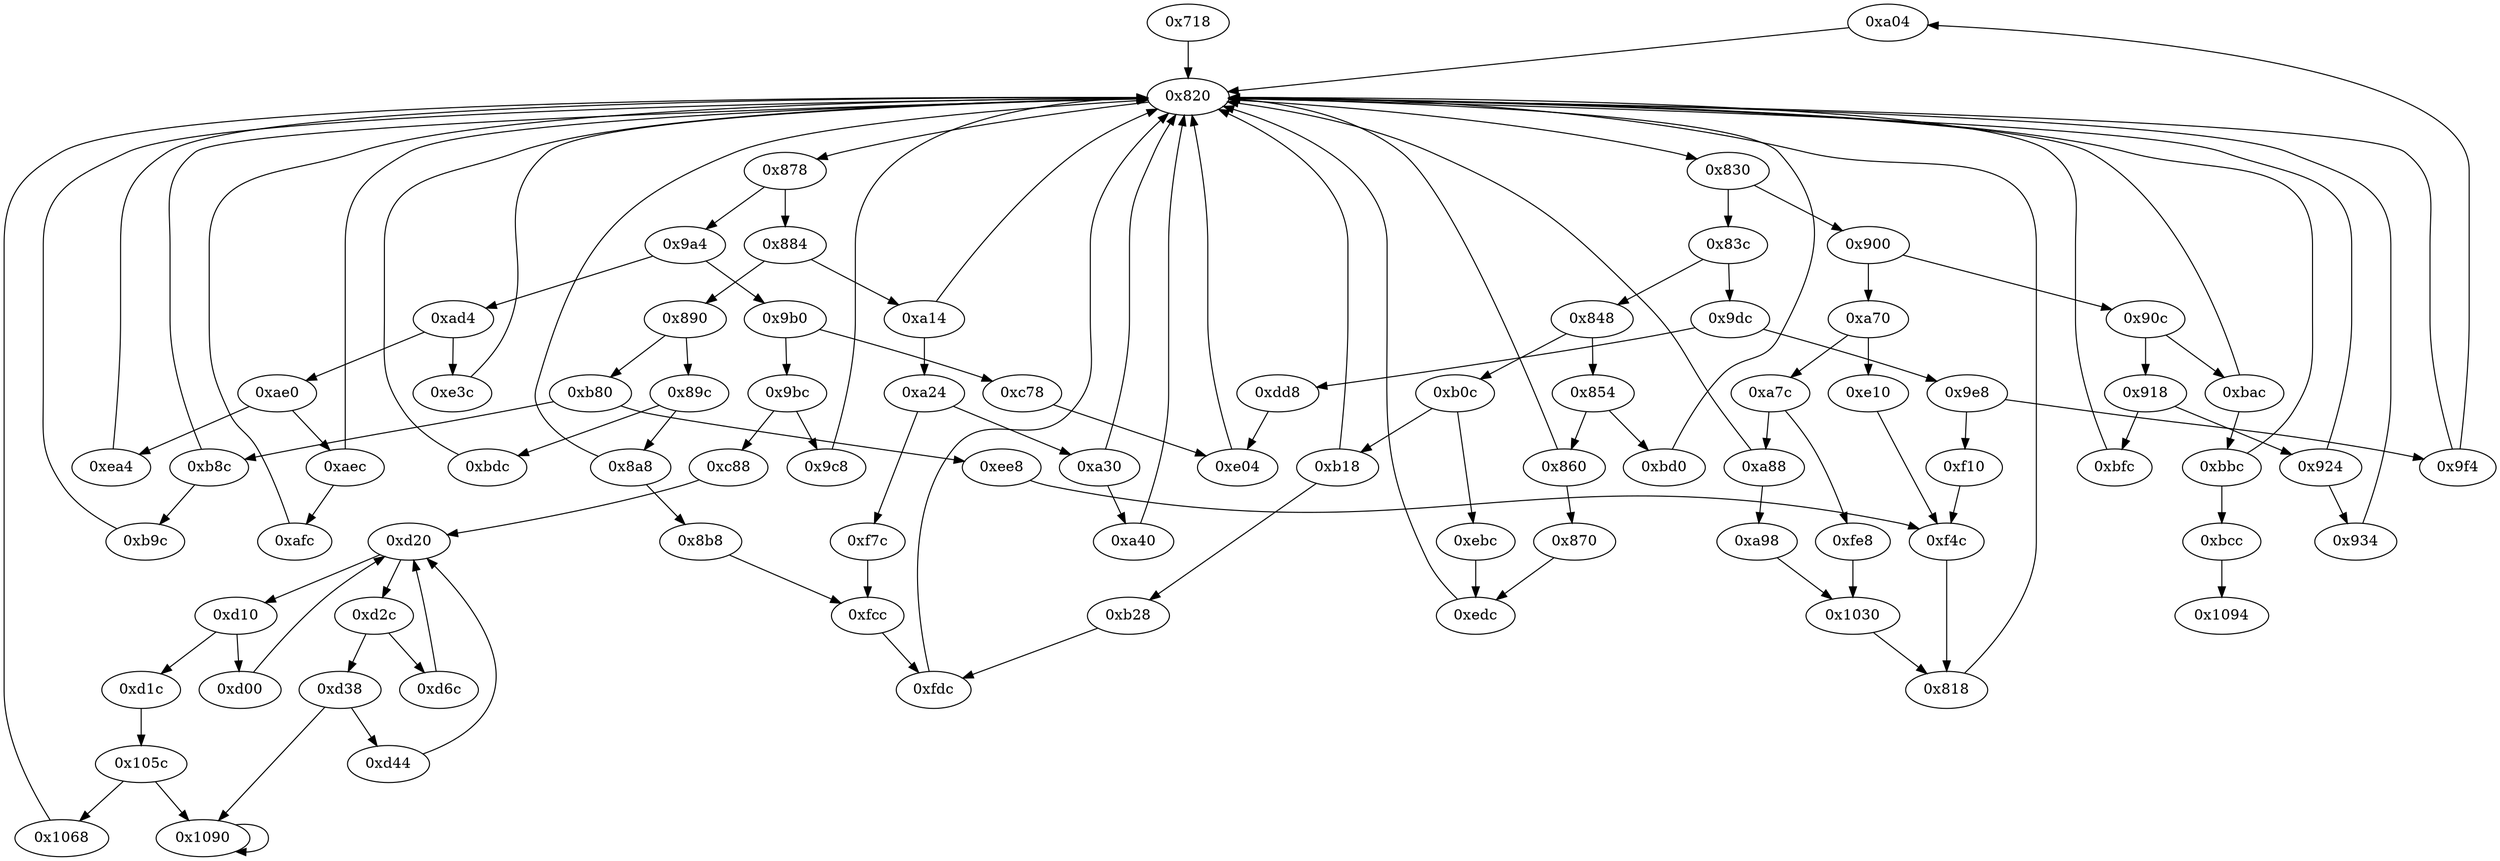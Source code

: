 digraph "" {
	"0xa04"	 [opcode="[u'ldr', u'ldr', u'ldr', u'b']"];
	"0x820"	 [opcode="[u'mov', u'ldr', u'cmp', u'b']"];
	"0xa04" -> "0x820";
	"0xd6c"	 [opcode="[u'mov', u'bl', u'ldr', u'ldr', u'ldr', u'ldr', u'add', u'sub', u'sub', u'mul', u'mvn', u'ldr', u'ldr', u'orr', u'mov', u'cmn', \
u'mov', u'cmp', u'mov', u'mov', u'mov', u'cmn', u'mov', u'mov', u'teq', u'mov', u'b']"];
	"0xd20"	 [opcode="[u'ldr', u'cmp', u'b']"];
	"0xd6c" -> "0xd20";
	"0xb9c"	 [opcode="[u'ldr', u'ldr', u'mov', u'b']"];
	"0xb9c" -> "0x820";
	"0x830"	 [opcode="[u'ldr', u'cmp', u'b']"];
	"0x900"	 [opcode="[u'ldr', u'cmp', u'b']"];
	"0x830" -> "0x900";
	"0x83c"	 [opcode="[u'ldr', u'cmp', u'b']"];
	"0x830" -> "0x83c";
	"0x8a8"	 [opcode="[u'ldr', u'cmp', u'mov', u'b']"];
	"0x8b8"	 [opcode="[u'ldr', u'ldr', u'ldr', u'ldr', u'mov', u'sub', u'cmp', u'mul', u'mov', u'mov', u'mvn', u'ldr', u'orr', u'cmn', u'mov', u'teq', \
u'ldr', u'b']"];
	"0x8a8" -> "0x8b8";
	"0x8a8" -> "0x820";
	"0xe10"	 [opcode="[u'ldr', u'ldr', u'ldr', u'rsb', u'mvn', u'mul', u'mvn', u'ldr', u'ldr', u'ldr', u'b']"];
	"0xf4c"	 [opcode="[u'orr', u'cmn', u'mov', u'mov', u'cmp', u'mov', u'mov', u'mov', u'cmn', u'mov', u'mov', u'b']"];
	"0xe10" -> "0xf4c";
	"0xa40"	 [opcode="[u'ldrb', u'ldrb', u'ldr', u'ldr', u'cmp', u'mov', u'mov', u'cmp', u'mov', u'teq', u'mov', u'b']"];
	"0xa40" -> "0x820";
	"0xb28"	 [opcode="[u'ldr', u'ldr', u'ldr', u'ldr', u'mov', u'rsb', u'cmp', u'mvn', u'mov', u'mul', u'mov', u'mvn', u'orr', u'cmn', u'mov', u'teq', \
u'ldr', u'mov', u'cmn', u'mov', u'mov', u'b']"];
	"0xfdc"	 [opcode="[u'cmp', u'mov', u'b']"];
	"0xb28" -> "0xfdc";
	"0x860"	 [opcode="[u'ldr', u'cmp', u'mov', u'b']"];
	"0x860" -> "0x820";
	"0x870"	 [opcode="[u'mov', u'b']"];
	"0x860" -> "0x870";
	"0xbbc"	 [opcode="[u'ldr', u'cmp', u'mov', u'b']"];
	"0xbbc" -> "0x820";
	"0xbcc"	 [opcode="[u'b']"];
	"0xbbc" -> "0xbcc";
	"0x89c"	 [opcode="[u'ldr', u'cmp', u'b']"];
	"0x89c" -> "0x8a8";
	"0xbdc"	 [opcode="[u'ldrb', u'ldr', u'cmp', u'ldr', u'mov', u'ldr', u'str', u'b']"];
	"0x89c" -> "0xbdc";
	"0xc78"	 [opcode="[u'ldrb', u'ldr', u'ldr', u'b']"];
	"0xe04"	 [opcode="[u'cmp', u'mov', u'b']"];
	"0xc78" -> "0xe04";
	"0x878"	 [opcode="[u'ldr', u'cmp', u'b']"];
	"0x884"	 [opcode="[u'ldr', u'cmp', u'b']"];
	"0x878" -> "0x884";
	"0x9a4"	 [opcode="[u'ldr', u'cmp', u'b']"];
	"0x878" -> "0x9a4";
	"0xa7c"	 [opcode="[u'ldr', u'cmp', u'b']"];
	"0xa88"	 [opcode="[u'ldr', u'cmp', u'mov', u'b']"];
	"0xa7c" -> "0xa88";
	"0xfe8"	 [opcode="[u'sub', u'mov', u'str', u'cmp', u'mov', u'ldr', u'mov', u'strb', u'ldr', u'ldr', u'rsb', u'mvn', u'mul', u'eor', u'and', u'ldr', \
u'ldr', u'ldr']"];
	"0xa7c" -> "0xfe8";
	"0xea4"	 [opcode="[u'ldr', u'ldr', u'ldr', u'ldr', u'ldr', u'b']"];
	"0xea4" -> "0x820";
	"0xd2c"	 [opcode="[u'ldr', u'cmp', u'b']"];
	"0xd2c" -> "0xd6c";
	"0xd38"	 [opcode="[u'ldr', u'cmp', u'b']"];
	"0xd2c" -> "0xd38";
	"0x818"	 [opcode="[u'teq', u'mov']"];
	"0x818" -> "0x820";
	"0x9b0"	 [opcode="[u'ldr', u'cmp', u'b']"];
	"0x9b0" -> "0xc78";
	"0x9bc"	 [opcode="[u'ldr', u'cmp', u'b']"];
	"0x9b0" -> "0x9bc";
	"0xb80"	 [opcode="[u'ldr', u'cmp', u'b']"];
	"0xee8"	 [opcode="[u'ldr', u'ldr', u'ldr', u'sub', u'mul', u'mvn', u'ldr', u'ldr', u'ldr', u'b']"];
	"0xb80" -> "0xee8";
	"0xb8c"	 [opcode="[u'ldr', u'cmp', u'mov', u'b']"];
	"0xb80" -> "0xb8c";
	"0x890"	 [opcode="[u'ldr', u'cmp', u'b']"];
	"0x884" -> "0x890";
	"0xa14"	 [opcode="[u'ldr', u'cmp', u'mov', u'b']"];
	"0x884" -> "0xa14";
	"0x1094"	 [opcode="[u'ldr', u'ldr', u'ldr', u'ldr', u'ldr', u'sub', u'sub', u'pop']"];
	"0xfcc"	 [opcode="[u'mov', u'cmn', u'mov', u'mov']"];
	"0x8b8" -> "0xfcc";
	"0xfdc" -> "0x820";
	"0xa24"	 [opcode="[u'ldr', u'cmp', u'b']"];
	"0xf7c"	 [opcode="[u'ldr', u'ldr', u'str', u'ldr', u'ldr', u'ldr', u'rsb', u'mov', u'mvn', u'mul', u'mov', u'mvn', u'ldr', u'cmp', u'orr', u'mov', \
u'cmn', u'mov', u'teq', u'ldr']"];
	"0xa24" -> "0xf7c";
	"0xa30"	 [opcode="[u'ldr', u'cmp', u'mov', u'b']"];
	"0xa24" -> "0xa30";
	"0x9f4"	 [opcode="[u'ldr', u'cmp', u'mov', u'b']"];
	"0x9f4" -> "0xa04";
	"0x9f4" -> "0x820";
	"0x1030"	 [opcode="[u'mov', u'mov', u'cmp', u'mov', u'cmp', u'mov', u'mov', u'cmp', u'mov', u'mov', u'b']"];
	"0x1030" -> "0x818";
	"0x848"	 [opcode="[u'ldr', u'cmp', u'b']"];
	"0xb0c"	 [opcode="[u'ldr', u'cmp', u'b']"];
	"0x848" -> "0xb0c";
	"0x854"	 [opcode="[u'ldr', u'cmp', u'b']"];
	"0x848" -> "0x854";
	"0x924"	 [opcode="[u'ldr', u'cmp', u'mov', u'b']"];
	"0x924" -> "0x820";
	"0x934"	 [opcode="[u'ldr', u'mov', u'str', u'ldr', u'ldr', u'ldr', u'add', u'sub', u'sub', u'mul', u'mov', u'eor', u'and', u'ldr', u'mov', u'ldr', \
u'cmp', u'mov', u'teq', u'ldr', u'ldr', u'mov', u'cmp', u'mov', u'mov', u'cmp', u'mov', u'b']"];
	"0x924" -> "0x934";
	"0x820" -> "0x830";
	"0x820" -> "0x878";
	"0xa88" -> "0x820";
	"0xa98"	 [opcode="[u'ldr', u'ldr', u'rsb', u'rsb', u'str', u'ldr', u'ldr', u'sub', u'mul', u'eor', u'and', u'ldr', u'ldr', u'ldr', u'b']"];
	"0xa88" -> "0xa98";
	"0x718"	 [opcode="[u'push', u'add', u'sub', u'mov', u'ldr', u'mov', u'mvn', u'ldr', u'ldr', u'str', u'ldr', u'ldr', u'ldr', u'sub', u'sub', u'add', \
u'mul', u'mov', u'mvn', u'ldr', u'orr', u'cmn', u'mov', u'mov', u'ldr', u'strb', u'cmp', u'mov', u'strb', u'ldr', u'ldr', u'ldr', \
u'str', u'ldr', u'str', u'ldr', u'str', u'ldr', u'str', u'ldr', u'str', u'ldr', u'str', u'ldr', u'str', u'ldr', u'ldr', u'str', \
u'ldr', u'str', u'ldr', u'str', u'ldr', u'str', u'ldr', u'str', u'ldr', u'str', u'ldr', u'add', u'str', u'str', u'str', u'b']"];
	"0x718" -> "0x820";
	"0xd20" -> "0xd2c";
	"0xd10"	 [opcode="[u'ldr', u'cmp', u'b']"];
	"0xd20" -> "0xd10";
	"0xa70"	 [opcode="[u'ldr', u'cmp', u'b']"];
	"0x900" -> "0xa70";
	"0x90c"	 [opcode="[u'ldr', u'cmp', u'b']"];
	"0x900" -> "0x90c";
	"0xee8" -> "0xf4c";
	"0x9c8"	 [opcode="[u'ldr', u'cmp', u'mov', u'ldr', u'b']"];
	"0x9c8" -> "0x820";
	"0xd44"	 [opcode="[u'ldrb', u'ldrb', u'mov', u'cmp', u'mov', u'cmp', u'mov', u'teq', u'mov', u'b']"];
	"0xd38" -> "0xd44";
	"0x1090"	 [opcode="[u'b']"];
	"0xd38" -> "0x1090";
	"0x918"	 [opcode="[u'ldr', u'cmp', u'b']"];
	"0x918" -> "0x924";
	"0xbfc"	 [opcode="[u'ldr', u'ldr', u'mov', u'cmp', u'mov', u'mov', u'strb', u'ldr', u'ldr', u'ldr', u'add', u'sub', u'sub', u'mul', u'eor', u'and', \
u'ldr', u'mov', u'mov', u'ldr', u'ldr', u'cmp', u'mov', u'teq', u'ldr', u'mov', u'cmp', u'mov', u'cmp', u'mov', u'b']"];
	"0x918" -> "0xbfc";
	"0x890" -> "0x89c";
	"0x890" -> "0xb80";
	"0xf4c" -> "0x818";
	"0xebc"	 [opcode="[u'ldr', u'ldr', u'ldr', u'mov', u'bl', u'ldr', u'mov', u'mov']"];
	"0xedc"	 [opcode="[u'str', u'ldr', u'b']"];
	"0xebc" -> "0xedc";
	"0x83c" -> "0x848";
	"0x9dc"	 [opcode="[u'ldr', u'cmp', u'b']"];
	"0x83c" -> "0x9dc";
	"0xb18"	 [opcode="[u'ldr', u'cmp', u'mov', u'b']"];
	"0xb18" -> "0xb28";
	"0xb18" -> "0x820";
	"0xa70" -> "0xe10";
	"0xa70" -> "0xa7c";
	"0xbd0"	 [opcode="[u'ldr', u'ldr', u'b']"];
	"0xbd0" -> "0x820";
	"0xe04" -> "0x820";
	"0x9bc" -> "0x9c8";
	"0xc88"	 [opcode="[u'str', u'ldr', u'str', u'ldr', u'ldr', u'bl', u'mov', u'ldr', u'ldr', u'ldr', u'sub', u'sub', u'add', u'mul', u'ldr', u'mvn', \
u'orr', u'cmn', u'mov', u'ldr', u'mov', u'strb', u'mov', u'cmp', u'mov', u'strb', u'ldr', u'ldr', u'ldr', u'b']"];
	"0x9bc" -> "0xc88";
	"0xc88" -> "0xd20";
	"0xf7c" -> "0xfcc";
	"0xb8c" -> "0xb9c";
	"0xb8c" -> "0x820";
	"0xd1c"	 [opcode="[u'b']"];
	"0x105c"	 [opcode="[u'ldr', u'cmp', u'b']"];
	"0xd1c" -> "0x105c";
	"0xe3c"	 [opcode="[u'ldr', u'ldr', u'ldr', u'ldr', u'ldr', u'add', u'sub', u'sub', u'mul', u'eor', u'and', u'ldr', u'mov', u'mov', u'ldr', u'cmp', \
u'mov', u'cmp', u'mov', u'mov', u'cmp', u'mov', u'mov', u'teq', u'mov', u'b']"];
	"0xe3c" -> "0x820";
	"0xfcc" -> "0xfdc";
	"0xfe8" -> "0x1030";
	"0x9e8"	 [opcode="[u'ldr', u'cmp', u'b']"];
	"0x9e8" -> "0x9f4";
	"0xf10"	 [opcode="[u'ldr', u'ldr', u'add', u'str', u'ldr', u'ldr', u'ldr', u'add', u'sub', u'sub', u'mul', u'mvn', u'ldr', u'ldr', u'ldr']"];
	"0x9e8" -> "0xf10";
	"0x870" -> "0xedc";
	"0xd44" -> "0xd20";
	"0x9dc" -> "0x9e8";
	"0xdd8"	 [opcode="[u'str', u'str', u'ldr', u'ldr', u'ldrb', u'str', u'ldr', u'ldrb', u'str', u'ldr', u'ldr']"];
	"0x9dc" -> "0xdd8";
	"0x9a4" -> "0x9b0";
	"0xad4"	 [opcode="[u'ldr', u'cmp', u'b']"];
	"0x9a4" -> "0xad4";
	"0xbdc" -> "0x820";
	"0xafc"	 [opcode="[u'ldr', u'str', u'ldr', u'b']"];
	"0xafc" -> "0x820";
	"0x1068"	 [opcode="[u'ldr', u'ldr', u'mov', u'mov', u'str', u'ldr', u'ldrb', u'strb', u'mov', u'b']"];
	"0x1068" -> "0x820";
	"0xb0c" -> "0xebc";
	"0xb0c" -> "0xb18";
	"0xa30" -> "0xa40";
	"0xa30" -> "0x820";
	"0xbfc" -> "0x820";
	"0xa14" -> "0xa24";
	"0xa14" -> "0x820";
	"0xbcc" -> "0x1094";
	"0xd00"	 [opcode="[u'mov', u'bl', u'mov', u'b']"];
	"0xd00" -> "0xd20";
	"0x934" -> "0x820";
	"0xae0"	 [opcode="[u'ldr', u'cmp', u'b']"];
	"0xae0" -> "0xea4";
	"0xaec"	 [opcode="[u'ldr', u'cmp', u'mov', u'b']"];
	"0xae0" -> "0xaec";
	"0xbac"	 [opcode="[u'ldr', u'cmp', u'ldr', u'b']"];
	"0xbac" -> "0xbbc";
	"0xbac" -> "0x820";
	"0xa98" -> "0x1030";
	"0xaec" -> "0x820";
	"0xaec" -> "0xafc";
	"0xdd8" -> "0xe04";
	"0x854" -> "0x860";
	"0x854" -> "0xbd0";
	"0xd10" -> "0xd1c";
	"0xd10" -> "0xd00";
	"0xf10" -> "0xf4c";
	"0x105c" -> "0x1068";
	"0x105c" -> "0x1090";
	"0x1090" -> "0x1090";
	"0xedc" -> "0x820";
	"0xad4" -> "0xe3c";
	"0xad4" -> "0xae0";
	"0x90c" -> "0x918";
	"0x90c" -> "0xbac";
}
